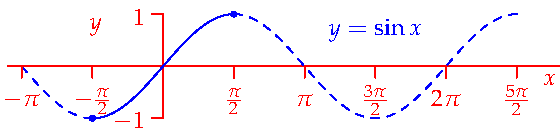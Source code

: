 settings.tex="pdflatex";

texpreamble("\usepackage{amsmath}
\usepackage{amsthm,amssymb}
\usepackage{mathpazo}
\usepackage[svgnames]{xcolor}
");
import graph;

size(280,65,IgnoreAspect);

real f(real x){return sin(x);}
pair F(real x){return (x,f(x));}

path p=graph(F,-pi/2,pi/2,operator..);
path q=graph(F,-pi,-pi/2,operator..);
path r=graph(F,pi/2,5pi/2,operator..);

draw(p,blue);
draw(q,blue+dashed);
draw(r,blue+dashed);
//label("$y=\sin x$",(-1,1),blue);

dot((pi/2,1),blue);
dot((-pi/2,-1),blue);

xaxis("$x$",-1.1pi,2.8pi,red);
yaxis("$y$",-1,1,red,LeftTicks(new real[]{-1,1}));
xtick(Label("$\frac\pi 2$",align=S),pi/2,S,red);
xtick(Label("$-\frac\pi 2$",align=S),-pi/2,S,red);
xtick(Label("$\pi$",align=S),pi,S,red);
xtick(Label("$-\pi$",align=S),-pi,S,red);
xtick(Label("$\frac{3\pi}2$",align=S),3pi/2,S,red);
xtick(Label("$\frac{5\pi}2$",align=S),5pi/2,S,red);
xtick(Label("$2\pi$",align=S),2pi,S,red);

label("$y=\sin x$",(1.5pi,0.7),blue);
